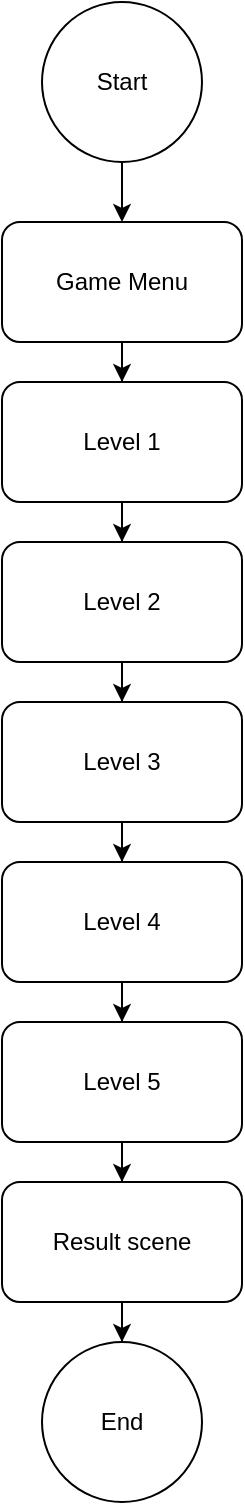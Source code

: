 <mxfile version="20.2.2" type="device"><diagram id="eOsDvXoVqYwyHI_aWoWK" name="Page-1"><mxGraphModel dx="1422" dy="705" grid="1" gridSize="10" guides="1" tooltips="1" connect="1" arrows="1" fold="1" page="1" pageScale="1" pageWidth="850" pageHeight="1100" math="0" shadow="0"><root><mxCell id="0"/><mxCell id="1" parent="0"/><mxCell id="FT7Pv5Wf2_V91Jv3Oy0_-4" value="" style="edgeStyle=orthogonalEdgeStyle;rounded=0;orthogonalLoop=1;jettySize=auto;html=1;" edge="1" parent="1" source="FT7Pv5Wf2_V91Jv3Oy0_-1" target="FT7Pv5Wf2_V91Jv3Oy0_-3"><mxGeometry relative="1" as="geometry"/></mxCell><mxCell id="FT7Pv5Wf2_V91Jv3Oy0_-1" value="Start" style="ellipse;whiteSpace=wrap;html=1;aspect=fixed;" vertex="1" parent="1"><mxGeometry x="385" y="90" width="80" height="80" as="geometry"/></mxCell><mxCell id="FT7Pv5Wf2_V91Jv3Oy0_-6" value="" style="edgeStyle=orthogonalEdgeStyle;rounded=0;orthogonalLoop=1;jettySize=auto;html=1;" edge="1" parent="1" source="FT7Pv5Wf2_V91Jv3Oy0_-3" target="FT7Pv5Wf2_V91Jv3Oy0_-5"><mxGeometry relative="1" as="geometry"/></mxCell><mxCell id="FT7Pv5Wf2_V91Jv3Oy0_-3" value="Game Menu" style="rounded=1;whiteSpace=wrap;html=1;" vertex="1" parent="1"><mxGeometry x="365" y="200" width="120" height="60" as="geometry"/></mxCell><mxCell id="FT7Pv5Wf2_V91Jv3Oy0_-8" value="" style="edgeStyle=orthogonalEdgeStyle;rounded=0;orthogonalLoop=1;jettySize=auto;html=1;" edge="1" parent="1" source="FT7Pv5Wf2_V91Jv3Oy0_-5" target="FT7Pv5Wf2_V91Jv3Oy0_-7"><mxGeometry relative="1" as="geometry"/></mxCell><mxCell id="FT7Pv5Wf2_V91Jv3Oy0_-5" value="Level 1" style="rounded=1;whiteSpace=wrap;html=1;" vertex="1" parent="1"><mxGeometry x="365" y="280" width="120" height="60" as="geometry"/></mxCell><mxCell id="FT7Pv5Wf2_V91Jv3Oy0_-10" value="" style="edgeStyle=orthogonalEdgeStyle;rounded=0;orthogonalLoop=1;jettySize=auto;html=1;" edge="1" parent="1" source="FT7Pv5Wf2_V91Jv3Oy0_-7" target="FT7Pv5Wf2_V91Jv3Oy0_-9"><mxGeometry relative="1" as="geometry"/></mxCell><mxCell id="FT7Pv5Wf2_V91Jv3Oy0_-7" value="Level 2" style="rounded=1;whiteSpace=wrap;html=1;" vertex="1" parent="1"><mxGeometry x="365" y="360" width="120" height="60" as="geometry"/></mxCell><mxCell id="FT7Pv5Wf2_V91Jv3Oy0_-12" value="" style="edgeStyle=orthogonalEdgeStyle;rounded=0;orthogonalLoop=1;jettySize=auto;html=1;" edge="1" parent="1" source="FT7Pv5Wf2_V91Jv3Oy0_-9" target="FT7Pv5Wf2_V91Jv3Oy0_-11"><mxGeometry relative="1" as="geometry"/></mxCell><mxCell id="FT7Pv5Wf2_V91Jv3Oy0_-9" value="Level 3" style="rounded=1;whiteSpace=wrap;html=1;" vertex="1" parent="1"><mxGeometry x="365" y="440" width="120" height="60" as="geometry"/></mxCell><mxCell id="FT7Pv5Wf2_V91Jv3Oy0_-14" value="" style="edgeStyle=orthogonalEdgeStyle;rounded=0;orthogonalLoop=1;jettySize=auto;html=1;" edge="1" parent="1" source="FT7Pv5Wf2_V91Jv3Oy0_-11" target="FT7Pv5Wf2_V91Jv3Oy0_-13"><mxGeometry relative="1" as="geometry"/></mxCell><mxCell id="FT7Pv5Wf2_V91Jv3Oy0_-11" value="Level 4" style="rounded=1;whiteSpace=wrap;html=1;" vertex="1" parent="1"><mxGeometry x="365" y="520" width="120" height="60" as="geometry"/></mxCell><mxCell id="FT7Pv5Wf2_V91Jv3Oy0_-19" value="" style="edgeStyle=orthogonalEdgeStyle;rounded=0;orthogonalLoop=1;jettySize=auto;html=1;" edge="1" parent="1" source="FT7Pv5Wf2_V91Jv3Oy0_-13" target="FT7Pv5Wf2_V91Jv3Oy0_-18"><mxGeometry relative="1" as="geometry"/></mxCell><mxCell id="FT7Pv5Wf2_V91Jv3Oy0_-13" value="Level 5" style="rounded=1;whiteSpace=wrap;html=1;" vertex="1" parent="1"><mxGeometry x="365" y="600" width="120" height="60" as="geometry"/></mxCell><mxCell id="FT7Pv5Wf2_V91Jv3Oy0_-17" value="End" style="ellipse;whiteSpace=wrap;html=1;aspect=fixed;" vertex="1" parent="1"><mxGeometry x="385" y="760" width="80" height="80" as="geometry"/></mxCell><mxCell id="FT7Pv5Wf2_V91Jv3Oy0_-20" style="edgeStyle=orthogonalEdgeStyle;rounded=0;orthogonalLoop=1;jettySize=auto;html=1;" edge="1" parent="1" source="FT7Pv5Wf2_V91Jv3Oy0_-18" target="FT7Pv5Wf2_V91Jv3Oy0_-17"><mxGeometry relative="1" as="geometry"/></mxCell><mxCell id="FT7Pv5Wf2_V91Jv3Oy0_-18" value="Result scene" style="whiteSpace=wrap;html=1;rounded=1;" vertex="1" parent="1"><mxGeometry x="365" y="680" width="120" height="60" as="geometry"/></mxCell></root></mxGraphModel></diagram></mxfile>